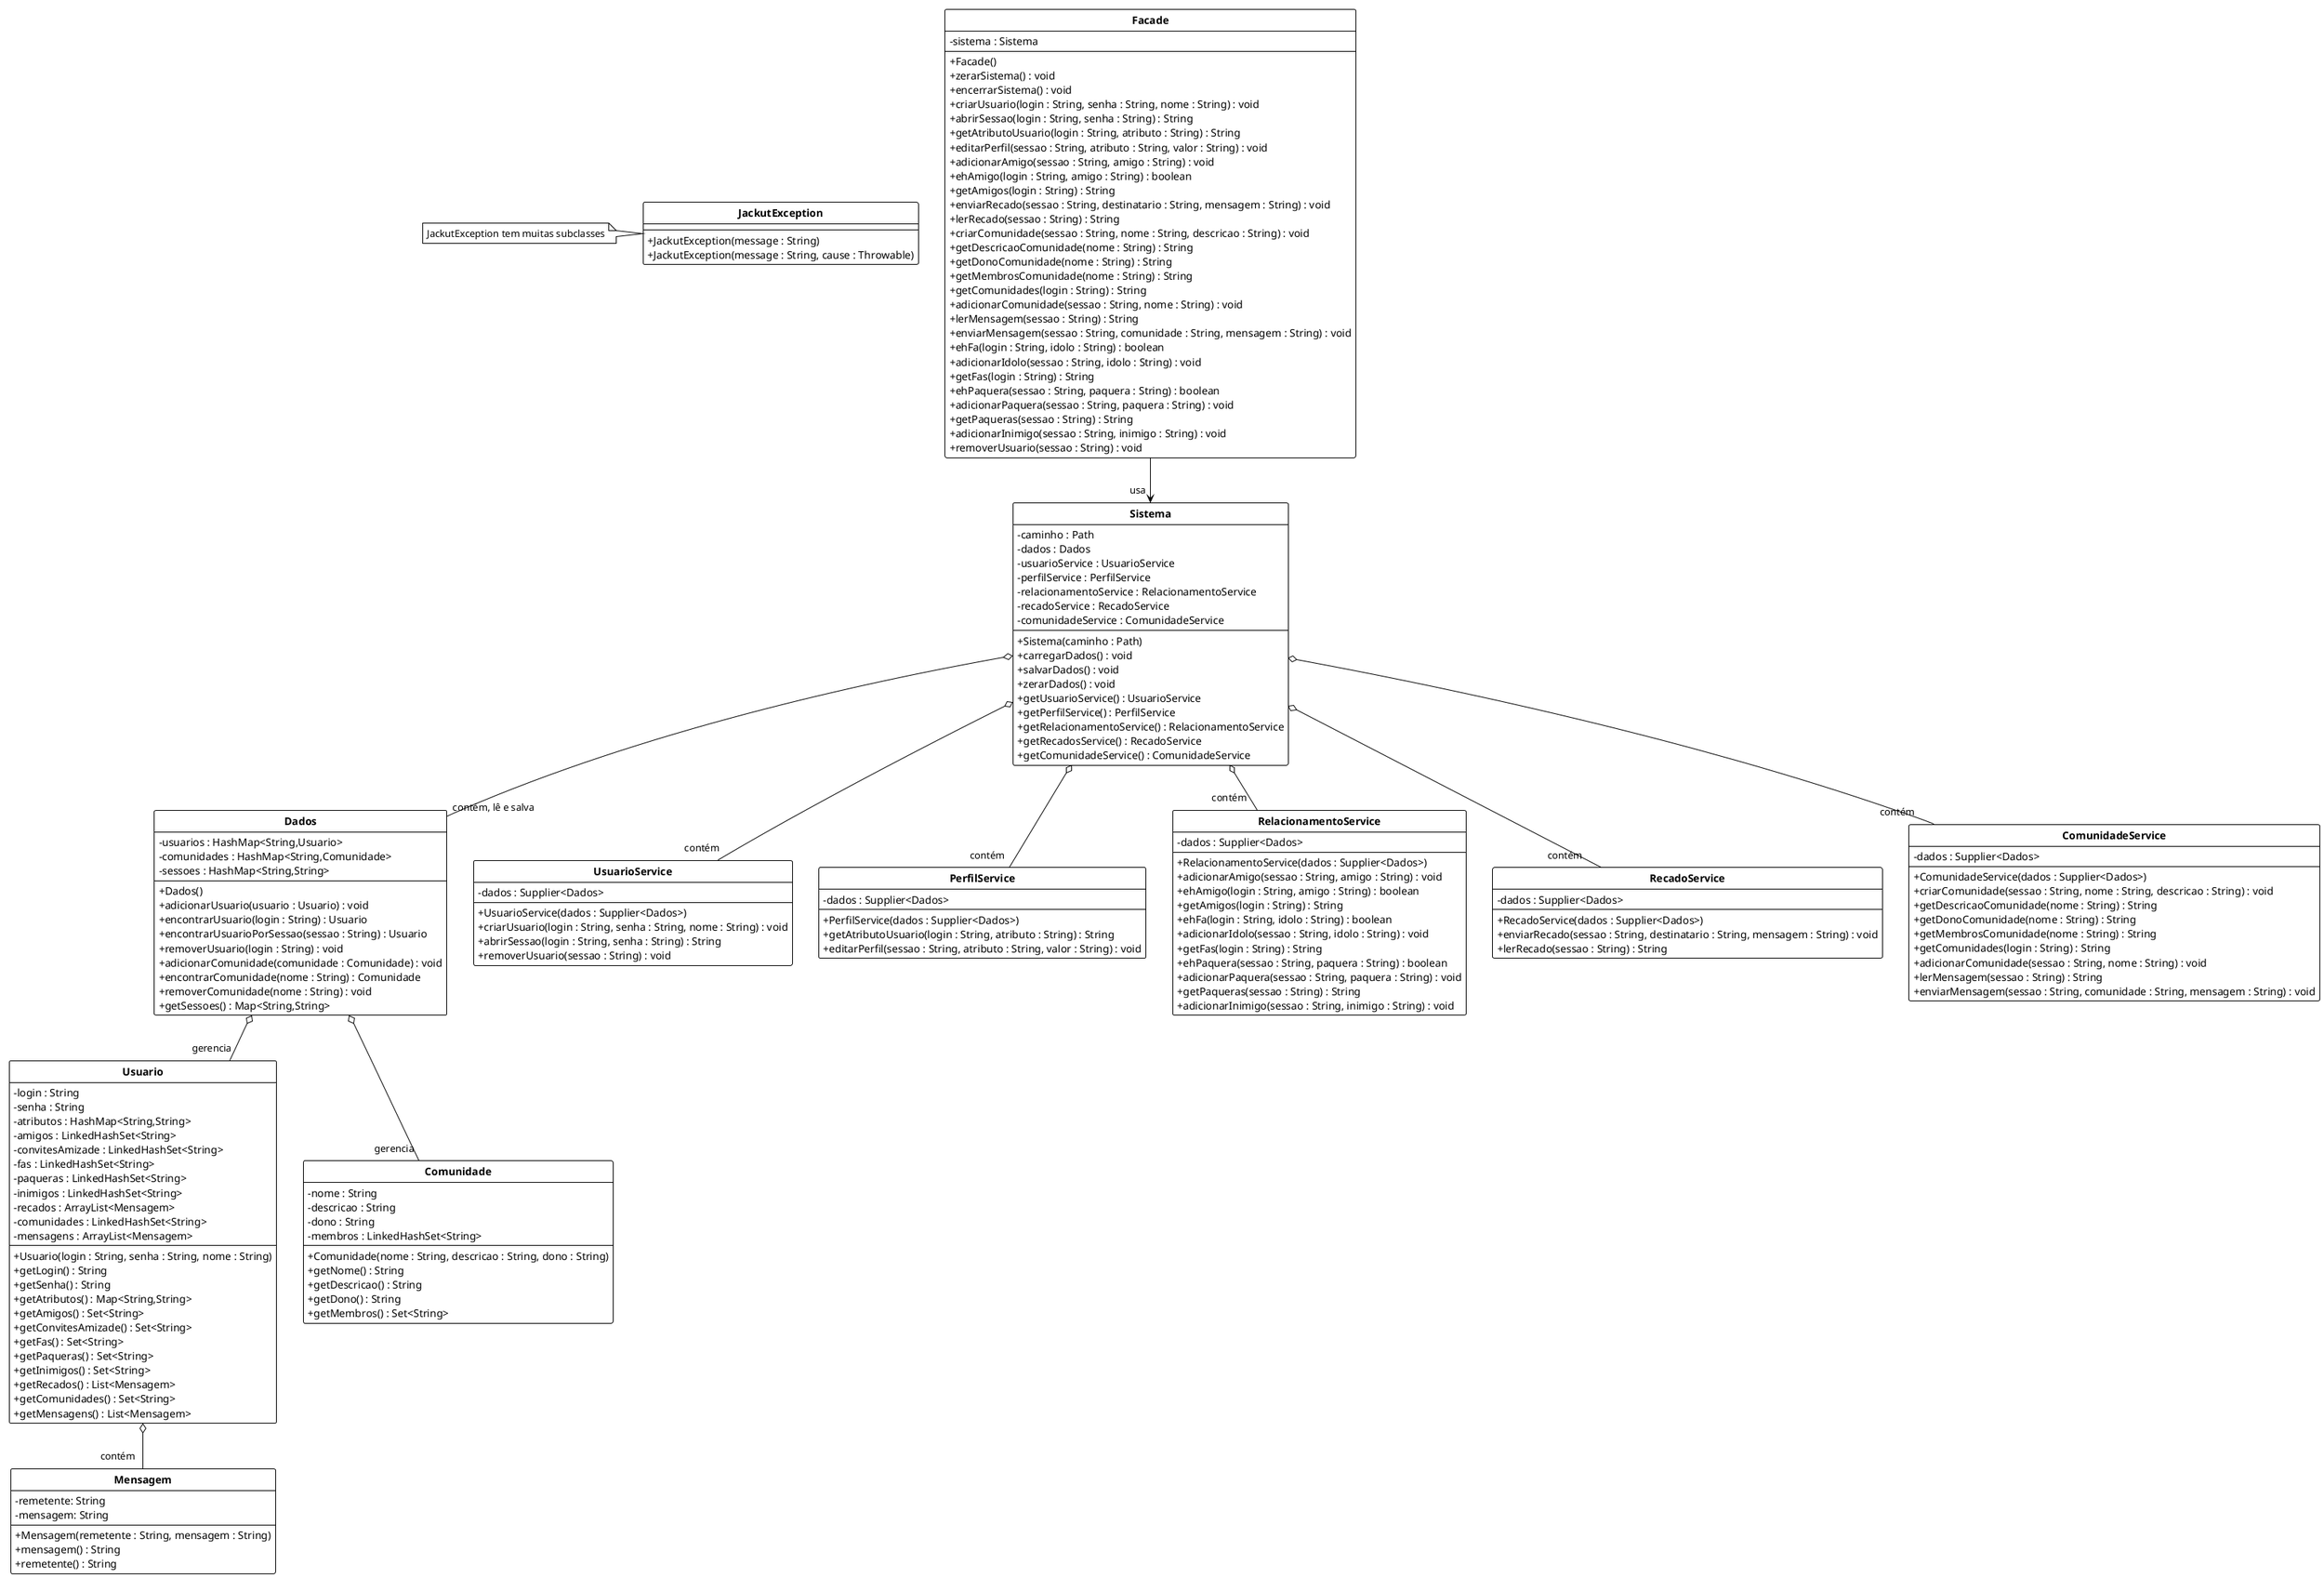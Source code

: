 @startuml
!theme plain
hide circle
skinparam classAttributeIconSize 0
skinparam classFontStyle bold

class Facade {
  - sistema : Sistema
  + Facade()
  + zerarSistema() : void
  + encerrarSistema() : void
  + criarUsuario(login : String, senha : String, nome : String) : void
  + abrirSessao(login : String, senha : String) : String
  + getAtributoUsuario(login : String, atributo : String) : String
  + editarPerfil(sessao : String, atributo : String, valor : String) : void
  + adicionarAmigo(sessao : String, amigo : String) : void
  + ehAmigo(login : String, amigo : String) : boolean
  + getAmigos(login : String) : String
  + enviarRecado(sessao : String, destinatario : String, mensagem : String) : void
  + lerRecado(sessao : String) : String
  + criarComunidade(sessao : String, nome : String, descricao : String) : void
  + getDescricaoComunidade(nome : String) : String
  + getDonoComunidade(nome : String) : String
  + getMembrosComunidade(nome : String) : String
  + getComunidades(login : String) : String
  + adicionarComunidade(sessao : String, nome : String) : void
  + lerMensagem(sessao : String) : String
  + enviarMensagem(sessao : String, comunidade : String, mensagem : String) : void
  + ehFa(login : String, idolo : String) : boolean
  + adicionarIdolo(sessao : String, idolo : String) : void
  + getFas(login : String) : String
  + ehPaquera(sessao : String, paquera : String) : boolean
  + adicionarPaquera(sessao : String, paquera : String) : void
  + getPaqueras(sessao : String) : String
  + adicionarInimigo(sessao : String, inimigo : String) : void
  + removerUsuario(sessao : String) : void
}

class JackutException {
  + JackutException(message : String)
  + JackutException(message : String, cause : Throwable)
}

note left
JackutException tem muitas subclasses
end note

class Dados {
  - usuarios : HashMap<String,Usuario>
  - comunidades : HashMap<String,Comunidade>
  - sessoes : HashMap<String,String>
  + Dados()
  + adicionarUsuario(usuario : Usuario) : void
  + encontrarUsuario(login : String) : Usuario
  + encontrarUsuarioPorSessao(sessao : String) : Usuario
  + removerUsuario(login : String) : void
  + adicionarComunidade(comunidade : Comunidade) : void
  + encontrarComunidade(nome : String) : Comunidade
  + removerComunidade(nome : String) : void
  + getSessoes() : Map<String,String>
}

class Usuario {
  - login : String
  - senha : String
  - atributos : HashMap<String,String>
  - amigos : LinkedHashSet<String>
  - convitesAmizade : LinkedHashSet<String>
  - fas : LinkedHashSet<String>
  - paqueras : LinkedHashSet<String>
  - inimigos : LinkedHashSet<String>
  - recados : ArrayList<Mensagem>
  - comunidades : LinkedHashSet<String>
  - mensagens : ArrayList<Mensagem>
  + Usuario(login : String, senha : String, nome : String)
  + getLogin() : String
  + getSenha() : String
  + getAtributos() : Map<String,String>
  + getAmigos() : Set<String>
  + getConvitesAmizade() : Set<String>
  + getFas() : Set<String>
  + getPaqueras() : Set<String>
  + getInimigos() : Set<String>
  + getRecados() : List<Mensagem>
  + getComunidades() : Set<String>
  + getMensagens() : List<Mensagem>
}

class Mensagem {
  - remetente: String
  - mensagem: String
  + Mensagem(remetente : String, mensagem : String)
  + mensagem() : String
  + remetente() : String
}

class Comunidade {
  - nome : String
  - descricao : String
  - dono : String
  - membros : LinkedHashSet<String>
  + Comunidade(nome : String, descricao : String, dono : String)
  + getNome() : String
  + getDescricao() : String
  + getDono() : String
  + getMembros() : Set<String>
}

class Sistema {
  - caminho : Path
  - dados : Dados
  - usuarioService : UsuarioService
  - perfilService : PerfilService
  - relacionamentoService : RelacionamentoService
  - recadoService : RecadoService
  - comunidadeService : ComunidadeService
  + Sistema(caminho : Path)
  + carregarDados() : void
  + salvarDados() : void
  + zerarDados() : void
  + getUsuarioService() : UsuarioService
  + getPerfilService() : PerfilService
  + getRelacionamentoService() : RelacionamentoService
  + getRecadosService() : RecadoService
  + getComunidadeService() : ComunidadeService
}

class UsuarioService {
  - dados : Supplier<Dados>
  + UsuarioService(dados : Supplier<Dados>)
  + criarUsuario(login : String, senha : String, nome : String) : void
  + abrirSessao(login : String, senha : String) : String
  + removerUsuario(sessao : String) : void
}

class PerfilService {
  - dados : Supplier<Dados>
  + PerfilService(dados : Supplier<Dados>)
  + getAtributoUsuario(login : String, atributo : String) : String
  + editarPerfil(sessao : String, atributo : String, valor : String) : void
}

class RelacionamentoService {
  - dados : Supplier<Dados>
  + RelacionamentoService(dados : Supplier<Dados>)
  + adicionarAmigo(sessao : String, amigo : String) : void
  + ehAmigo(login : String, amigo : String) : boolean
  + getAmigos(login : String) : String
  + ehFa(login : String, idolo : String) : boolean
  + adicionarIdolo(sessao : String, idolo : String) : void
  + getFas(login : String) : String
  + ehPaquera(sessao : String, paquera : String) : boolean
  + adicionarPaquera(sessao : String, paquera : String) : void
  + getPaqueras(sessao : String) : String
  + adicionarInimigo(sessao : String, inimigo : String) : void
}

class RecadoService {
  - dados : Supplier<Dados>
  + RecadoService(dados : Supplier<Dados>)
  + enviarRecado(sessao : String, destinatario : String, mensagem : String) : void
  + lerRecado(sessao : String) : String
}

class ComunidadeService {
  - dados : Supplier<Dados>
  + ComunidadeService(dados : Supplier<Dados>)
  + criarComunidade(sessao : String, nome : String, descricao : String) : void
  + getDescricaoComunidade(nome : String) : String
  + getDonoComunidade(nome : String) : String
  + getMembrosComunidade(nome : String) : String
  + getComunidades(login : String) : String
  + adicionarComunidade(sessao : String, nome : String) : void
  + lerMensagem(sessao : String) : String
  + enviarMensagem(sessao : String, comunidade : String, mensagem : String) : void
}

Facade --> "usa\t" Sistema
Dados o-- "gerencia\t" Usuario
Dados o-- "gerencia\t" Comunidade
Usuario o-- "contém\t" Mensagem
Sistema o-- "contém\t" UsuarioService
Sistema o-- "contém\t" PerfilService
Sistema o-- "contém\t" RelacionamentoService
Sistema o-- "contém\t" RecadoService
Sistema o-- "contém\t" ComunidadeService
Sistema o-- "contém, lê e salva\t" Dados
@enduml

